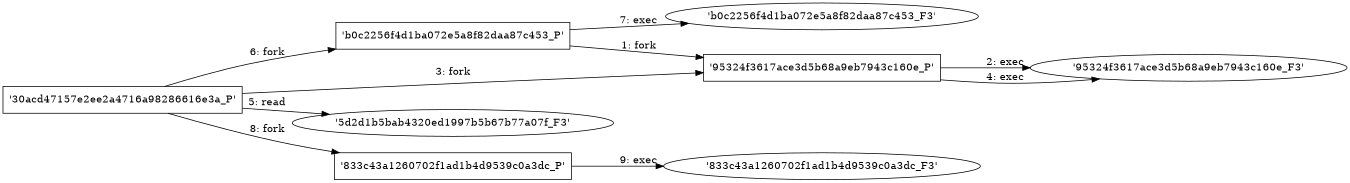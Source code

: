 digraph "D:\Learning\Paper\apt\基于CTI的攻击预警\Dataset\攻击图\ASGfromALLCTI\VirusTotal += Zemana AntiLogger metadata.dot" {
rankdir="LR"
size="9"
fixedsize="false"
splines="true"
nodesep=0.3
ranksep=0
fontsize=10
overlap="scalexy"
engine= "neato"
	"'b0c2256f4d1ba072e5a8f82daa87c453_P'" [node_type=Process shape=box]
	"'95324f3617ace3d5b68a9eb7943c160e_P'" [node_type=Process shape=box]
	"'b0c2256f4d1ba072e5a8f82daa87c453_P'" -> "'95324f3617ace3d5b68a9eb7943c160e_P'" [label="1: fork"]
	"'95324f3617ace3d5b68a9eb7943c160e_P'" [node_type=Process shape=box]
	"'95324f3617ace3d5b68a9eb7943c160e_F3'" [node_type=File shape=ellipse]
	"'95324f3617ace3d5b68a9eb7943c160e_P'" -> "'95324f3617ace3d5b68a9eb7943c160e_F3'" [label="2: exec"]
	"'30acd47157e2ee2a4716a98286616e3a_P'" [node_type=Process shape=box]
	"'95324f3617ace3d5b68a9eb7943c160e_P'" [node_type=Process shape=box]
	"'30acd47157e2ee2a4716a98286616e3a_P'" -> "'95324f3617ace3d5b68a9eb7943c160e_P'" [label="3: fork"]
	"'95324f3617ace3d5b68a9eb7943c160e_P'" [node_type=Process shape=box]
	"'95324f3617ace3d5b68a9eb7943c160e_F3'" [node_type=File shape=ellipse]
	"'95324f3617ace3d5b68a9eb7943c160e_P'" -> "'95324f3617ace3d5b68a9eb7943c160e_F3'" [label="4: exec"]
	"'5d2d1b5bab4320ed1997b5b67b77a07f_F3'" [node_type=file shape=ellipse]
	"'30acd47157e2ee2a4716a98286616e3a_P'" [node_type=Process shape=box]
	"'30acd47157e2ee2a4716a98286616e3a_P'" -> "'5d2d1b5bab4320ed1997b5b67b77a07f_F3'" [label="5: read"]
	"'30acd47157e2ee2a4716a98286616e3a_P'" [node_type=Process shape=box]
	"'b0c2256f4d1ba072e5a8f82daa87c453_P'" [node_type=Process shape=box]
	"'30acd47157e2ee2a4716a98286616e3a_P'" -> "'b0c2256f4d1ba072e5a8f82daa87c453_P'" [label="6: fork"]
	"'b0c2256f4d1ba072e5a8f82daa87c453_P'" [node_type=Process shape=box]
	"'b0c2256f4d1ba072e5a8f82daa87c453_F3'" [node_type=File shape=ellipse]
	"'b0c2256f4d1ba072e5a8f82daa87c453_P'" -> "'b0c2256f4d1ba072e5a8f82daa87c453_F3'" [label="7: exec"]
	"'30acd47157e2ee2a4716a98286616e3a_P'" [node_type=Process shape=box]
	"'833c43a1260702f1ad1b4d9539c0a3dc_P'" [node_type=Process shape=box]
	"'30acd47157e2ee2a4716a98286616e3a_P'" -> "'833c43a1260702f1ad1b4d9539c0a3dc_P'" [label="8: fork"]
	"'833c43a1260702f1ad1b4d9539c0a3dc_P'" [node_type=Process shape=box]
	"'833c43a1260702f1ad1b4d9539c0a3dc_F3'" [node_type=File shape=ellipse]
	"'833c43a1260702f1ad1b4d9539c0a3dc_P'" -> "'833c43a1260702f1ad1b4d9539c0a3dc_F3'" [label="9: exec"]
}

